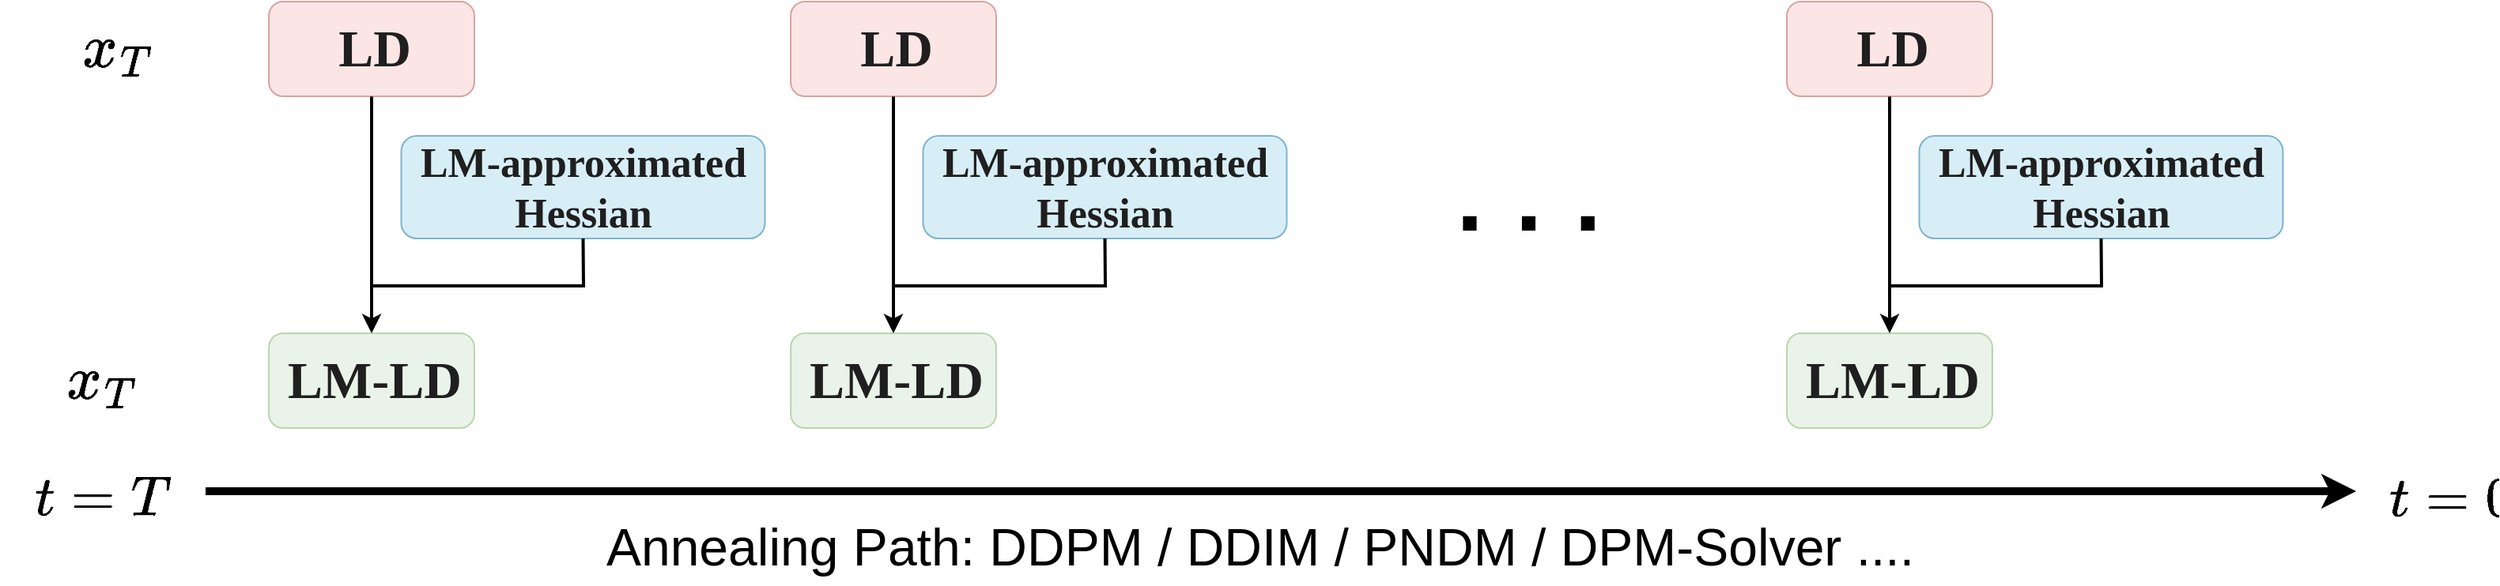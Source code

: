 <mxfile version="24.7.10">
  <diagram name="第 1 页" id="lS-i0Gt15iTJMl3-oWpZ">
    <mxGraphModel dx="1631" dy="932" grid="1" gridSize="10" guides="1" tooltips="1" connect="1" arrows="1" fold="1" page="1" pageScale="1" pageWidth="1654" pageHeight="1169" math="1" shadow="0">
      <root>
        <mxCell id="0" />
        <mxCell id="1" parent="0" />
        <mxCell id="tqPr3qISnYxZAip9u7IL-2" value="" style="rounded=1;whiteSpace=wrap;html=1;fillColor=#d5e8d4;strokeColor=#82b366;opacity=50;" parent="1" vertex="1">
          <mxGeometry x="200" y="380" width="130" height="60" as="geometry" />
        </mxCell>
        <mxCell id="tqPr3qISnYxZAip9u7IL-1" value="&lt;span style=&quot;color: rgb(31, 31, 31); font-family: &amp;quot;Times New Roman&amp;quot;; text-align: left;&quot;&gt;&lt;font style=&quot;font-size: 33px;&quot;&gt;&lt;b&gt;LM-LD&lt;/b&gt;&lt;/font&gt;&lt;/span&gt;" style="rounded=1;whiteSpace=wrap;html=1;fillColor=none;strokeColor=none;opacity=30;gradientColor=none;" parent="1" vertex="1">
          <mxGeometry x="202.5" y="386.87" width="127.5" height="46.25" as="geometry" />
        </mxCell>
        <mxCell id="tqPr3qISnYxZAip9u7IL-3" value="" style="endArrow=classic;html=1;rounded=0;strokeWidth=5;" parent="1" edge="1">
          <mxGeometry width="50" height="50" relative="1" as="geometry">
            <mxPoint x="160" y="480" as="sourcePoint" />
            <mxPoint x="1520" y="480" as="targetPoint" />
          </mxGeometry>
        </mxCell>
        <mxCell id="tqPr3qISnYxZAip9u7IL-4" value="&lt;font style=&quot;font-size: 30px;&quot;&gt;$$t = T$$&lt;/font&gt;" style="text;html=1;align=center;verticalAlign=middle;whiteSpace=wrap;rounded=0;" parent="1" vertex="1">
          <mxGeometry x="30" y="470" width="130" height="30" as="geometry" />
        </mxCell>
        <mxCell id="tqPr3qISnYxZAip9u7IL-5" value="&lt;font style=&quot;font-size: 30px;&quot;&gt;$$t = 0$$&lt;/font&gt;" style="text;html=1;align=center;verticalAlign=middle;whiteSpace=wrap;rounded=0;" parent="1" vertex="1">
          <mxGeometry x="1550" y="470" width="60" height="30" as="geometry" />
        </mxCell>
        <mxCell id="tqPr3qISnYxZAip9u7IL-6" value="&lt;font style=&quot;font-size: 33px;&quot;&gt;Annealing Path: DDPM / DDIM / PNDM / DPM-Solver ....&lt;/font&gt;" style="text;html=1;align=center;verticalAlign=middle;whiteSpace=wrap;rounded=0;" parent="1" vertex="1">
          <mxGeometry x="327" y="500" width="1000" height="30" as="geometry" />
        </mxCell>
        <mxCell id="tqPr3qISnYxZAip9u7IL-13" style="edgeStyle=orthogonalEdgeStyle;rounded=0;orthogonalLoop=1;jettySize=auto;html=1;strokeWidth=2;entryX=0.5;entryY=0;entryDx=0;entryDy=0;" parent="1" source="tqPr3qISnYxZAip9u7IL-7" target="tqPr3qISnYxZAip9u7IL-2" edge="1">
          <mxGeometry relative="1" as="geometry">
            <mxPoint x="265" y="390" as="targetPoint" />
          </mxGeometry>
        </mxCell>
        <mxCell id="tqPr3qISnYxZAip9u7IL-7" value="" style="rounded=1;whiteSpace=wrap;html=1;fillColor=#f8cecc;strokeColor=#b85450;opacity=50;" parent="1" vertex="1">
          <mxGeometry x="200" y="170" width="130" height="60" as="geometry" />
        </mxCell>
        <mxCell id="tqPr3qISnYxZAip9u7IL-8" value="&lt;span style=&quot;color: rgb(31, 31, 31); font-family: &amp;quot;Times New Roman&amp;quot;; text-align: left;&quot;&gt;&lt;font style=&quot;font-size: 33px;&quot;&gt;&lt;b&gt;LD&lt;/b&gt;&lt;/font&gt;&lt;/span&gt;" style="rounded=1;whiteSpace=wrap;html=1;fillColor=none;strokeColor=none;opacity=30;gradientColor=none;" parent="1" vertex="1">
          <mxGeometry x="202.5" y="176.87" width="127.5" height="46.25" as="geometry" />
        </mxCell>
        <mxCell id="tqPr3qISnYxZAip9u7IL-9" value="" style="rounded=1;whiteSpace=wrap;html=1;fillColor=#b1ddf0;strokeColor=#10739e;opacity=50;" parent="1" vertex="1">
          <mxGeometry x="283.75" y="255" width="230" height="65" as="geometry" />
        </mxCell>
        <mxCell id="tqPr3qISnYxZAip9u7IL-10" value="&lt;span style=&quot;color: rgb(31, 31, 31); font-family: &amp;quot;Times New Roman&amp;quot;; text-align: left; font-size: 26px;&quot;&gt;&lt;font style=&quot;font-size: 26px;&quot;&gt;&lt;b style=&quot;&quot;&gt;LM-approximated&lt;/b&gt;&lt;/font&gt;&lt;/span&gt;&lt;div style=&quot;font-size: 26px;&quot;&gt;&lt;span style=&quot;color: rgb(31, 31, 31); font-family: &amp;quot;Times New Roman&amp;quot;; text-align: left;&quot;&gt;&lt;font style=&quot;font-size: 26px;&quot;&gt;&lt;b style=&quot;&quot;&gt;Hessian&lt;/b&gt;&lt;/font&gt;&lt;/span&gt;&lt;/div&gt;" style="rounded=1;whiteSpace=wrap;html=1;fillColor=none;strokeColor=none;opacity=30;gradientColor=none;" parent="1" vertex="1">
          <mxGeometry x="250" y="264.38" width="297.5" height="46.25" as="geometry" />
        </mxCell>
        <mxCell id="tqPr3qISnYxZAip9u7IL-15" value="" style="endArrow=none;html=1;rounded=0;entryX=0.5;entryY=1;entryDx=0;entryDy=0;strokeWidth=2;" parent="1" target="tqPr3qISnYxZAip9u7IL-9" edge="1">
          <mxGeometry width="50" height="50" relative="1" as="geometry">
            <mxPoint x="264" y="350" as="sourcePoint" />
            <mxPoint x="399" y="320" as="targetPoint" />
            <Array as="points">
              <mxPoint x="399" y="350" />
            </Array>
          </mxGeometry>
        </mxCell>
        <mxCell id="tqPr3qISnYxZAip9u7IL-39" value="" style="rounded=1;whiteSpace=wrap;html=1;fillColor=#d5e8d4;strokeColor=#82b366;opacity=50;" parent="1" vertex="1">
          <mxGeometry x="530" y="380" width="130" height="60" as="geometry" />
        </mxCell>
        <mxCell id="tqPr3qISnYxZAip9u7IL-40" value="&lt;span style=&quot;color: rgb(31, 31, 31); font-family: &amp;quot;Times New Roman&amp;quot;; text-align: left;&quot;&gt;&lt;font style=&quot;font-size: 33px;&quot;&gt;&lt;b&gt;LM-LD&lt;/b&gt;&lt;/font&gt;&lt;/span&gt;" style="rounded=1;whiteSpace=wrap;html=1;fillColor=none;strokeColor=none;opacity=30;gradientColor=none;" parent="1" vertex="1">
          <mxGeometry x="532.5" y="386.87" width="127.5" height="46.25" as="geometry" />
        </mxCell>
        <mxCell id="tqPr3qISnYxZAip9u7IL-41" style="edgeStyle=orthogonalEdgeStyle;rounded=0;orthogonalLoop=1;jettySize=auto;html=1;strokeWidth=2;entryX=0.5;entryY=0;entryDx=0;entryDy=0;" parent="1" source="tqPr3qISnYxZAip9u7IL-42" target="tqPr3qISnYxZAip9u7IL-39" edge="1">
          <mxGeometry relative="1" as="geometry">
            <mxPoint x="595" y="390" as="targetPoint" />
          </mxGeometry>
        </mxCell>
        <mxCell id="tqPr3qISnYxZAip9u7IL-42" value="" style="rounded=1;whiteSpace=wrap;html=1;fillColor=#f8cecc;strokeColor=#b85450;opacity=50;" parent="1" vertex="1">
          <mxGeometry x="530" y="170" width="130" height="60" as="geometry" />
        </mxCell>
        <mxCell id="tqPr3qISnYxZAip9u7IL-43" value="&lt;span style=&quot;color: rgb(31, 31, 31); font-family: &amp;quot;Times New Roman&amp;quot;; text-align: left;&quot;&gt;&lt;font style=&quot;font-size: 33px;&quot;&gt;&lt;b&gt;LD&lt;/b&gt;&lt;/font&gt;&lt;/span&gt;" style="rounded=1;whiteSpace=wrap;html=1;fillColor=none;strokeColor=none;opacity=30;gradientColor=none;" parent="1" vertex="1">
          <mxGeometry x="532.5" y="176.87" width="127.5" height="46.25" as="geometry" />
        </mxCell>
        <mxCell id="tqPr3qISnYxZAip9u7IL-44" value="" style="rounded=1;whiteSpace=wrap;html=1;fillColor=#b1ddf0;strokeColor=#10739e;opacity=50;" parent="1" vertex="1">
          <mxGeometry x="613.75" y="255" width="230" height="65" as="geometry" />
        </mxCell>
        <mxCell id="tqPr3qISnYxZAip9u7IL-45" value="&lt;span style=&quot;color: rgb(31, 31, 31); font-family: &amp;quot;Times New Roman&amp;quot;; text-align: left; font-size: 26px;&quot;&gt;&lt;font style=&quot;font-size: 26px;&quot;&gt;&lt;b style=&quot;&quot;&gt;LM-approximated&lt;/b&gt;&lt;/font&gt;&lt;/span&gt;&lt;div style=&quot;font-size: 26px;&quot;&gt;&lt;span style=&quot;color: rgb(31, 31, 31); font-family: &amp;quot;Times New Roman&amp;quot;; text-align: left;&quot;&gt;&lt;font style=&quot;font-size: 26px;&quot;&gt;&lt;b style=&quot;&quot;&gt;Hessian&lt;/b&gt;&lt;/font&gt;&lt;/span&gt;&lt;/div&gt;" style="rounded=1;whiteSpace=wrap;html=1;fillColor=none;strokeColor=none;opacity=30;gradientColor=none;" parent="1" vertex="1">
          <mxGeometry x="580" y="264.38" width="297.5" height="46.25" as="geometry" />
        </mxCell>
        <mxCell id="tqPr3qISnYxZAip9u7IL-46" value="" style="endArrow=none;html=1;rounded=0;entryX=0.5;entryY=1;entryDx=0;entryDy=0;strokeWidth=2;" parent="1" target="tqPr3qISnYxZAip9u7IL-44" edge="1">
          <mxGeometry width="50" height="50" relative="1" as="geometry">
            <mxPoint x="594" y="350" as="sourcePoint" />
            <mxPoint x="729" y="320" as="targetPoint" />
            <Array as="points">
              <mxPoint x="729" y="350" />
            </Array>
          </mxGeometry>
        </mxCell>
        <mxCell id="tqPr3qISnYxZAip9u7IL-47" value="" style="rounded=1;whiteSpace=wrap;html=1;fillColor=#d5e8d4;strokeColor=#82b366;opacity=50;" parent="1" vertex="1">
          <mxGeometry x="1160" y="380" width="130" height="60" as="geometry" />
        </mxCell>
        <mxCell id="tqPr3qISnYxZAip9u7IL-48" value="&lt;span style=&quot;color: rgb(31, 31, 31); font-family: &amp;quot;Times New Roman&amp;quot;; text-align: left;&quot;&gt;&lt;font style=&quot;font-size: 33px;&quot;&gt;&lt;b&gt;LM-LD&lt;/b&gt;&lt;/font&gt;&lt;/span&gt;" style="rounded=1;whiteSpace=wrap;html=1;fillColor=none;strokeColor=none;opacity=30;gradientColor=none;" parent="1" vertex="1">
          <mxGeometry x="1162.5" y="386.87" width="127.5" height="46.25" as="geometry" />
        </mxCell>
        <mxCell id="tqPr3qISnYxZAip9u7IL-49" style="edgeStyle=orthogonalEdgeStyle;rounded=0;orthogonalLoop=1;jettySize=auto;html=1;strokeWidth=2;entryX=0.5;entryY=0;entryDx=0;entryDy=0;" parent="1" source="tqPr3qISnYxZAip9u7IL-50" target="tqPr3qISnYxZAip9u7IL-47" edge="1">
          <mxGeometry relative="1" as="geometry">
            <mxPoint x="1225" y="390" as="targetPoint" />
          </mxGeometry>
        </mxCell>
        <mxCell id="tqPr3qISnYxZAip9u7IL-50" value="" style="rounded=1;whiteSpace=wrap;html=1;fillColor=#f8cecc;strokeColor=#b85450;opacity=50;" parent="1" vertex="1">
          <mxGeometry x="1160" y="170" width="130" height="60" as="geometry" />
        </mxCell>
        <mxCell id="tqPr3qISnYxZAip9u7IL-51" value="&lt;span style=&quot;color: rgb(31, 31, 31); font-family: &amp;quot;Times New Roman&amp;quot;; text-align: left;&quot;&gt;&lt;font style=&quot;font-size: 33px;&quot;&gt;&lt;b&gt;LD&lt;/b&gt;&lt;/font&gt;&lt;/span&gt;" style="rounded=1;whiteSpace=wrap;html=1;fillColor=none;strokeColor=none;opacity=30;gradientColor=none;" parent="1" vertex="1">
          <mxGeometry x="1162.5" y="176.87" width="127.5" height="46.25" as="geometry" />
        </mxCell>
        <mxCell id="tqPr3qISnYxZAip9u7IL-52" value="" style="rounded=1;whiteSpace=wrap;html=1;fillColor=#b1ddf0;strokeColor=#10739e;opacity=50;" parent="1" vertex="1">
          <mxGeometry x="1243.75" y="255" width="230" height="65" as="geometry" />
        </mxCell>
        <mxCell id="tqPr3qISnYxZAip9u7IL-53" value="&lt;span style=&quot;color: rgb(31, 31, 31); font-family: &amp;quot;Times New Roman&amp;quot;; text-align: left; font-size: 26px;&quot;&gt;&lt;font style=&quot;font-size: 26px;&quot;&gt;&lt;b style=&quot;&quot;&gt;LM-approximated&lt;/b&gt;&lt;/font&gt;&lt;/span&gt;&lt;div style=&quot;font-size: 26px;&quot;&gt;&lt;span style=&quot;color: rgb(31, 31, 31); font-family: &amp;quot;Times New Roman&amp;quot;; text-align: left;&quot;&gt;&lt;font style=&quot;font-size: 26px;&quot;&gt;&lt;b style=&quot;&quot;&gt;Hessian&lt;/b&gt;&lt;/font&gt;&lt;/span&gt;&lt;/div&gt;" style="rounded=1;whiteSpace=wrap;html=1;fillColor=none;strokeColor=none;opacity=30;gradientColor=none;" parent="1" vertex="1">
          <mxGeometry x="1210" y="264.38" width="297.5" height="46.25" as="geometry" />
        </mxCell>
        <mxCell id="tqPr3qISnYxZAip9u7IL-54" value="" style="endArrow=none;html=1;rounded=0;entryX=0.5;entryY=1;entryDx=0;entryDy=0;strokeWidth=2;" parent="1" target="tqPr3qISnYxZAip9u7IL-52" edge="1">
          <mxGeometry width="50" height="50" relative="1" as="geometry">
            <mxPoint x="1224" y="350" as="sourcePoint" />
            <mxPoint x="1359" y="320" as="targetPoint" />
            <Array as="points">
              <mxPoint x="1359" y="350" />
            </Array>
          </mxGeometry>
        </mxCell>
        <mxCell id="tqPr3qISnYxZAip9u7IL-55" value="&lt;font size=&quot;1&quot; style=&quot;&quot;&gt;&lt;b style=&quot;font-size: 61px;&quot;&gt;&amp;nbsp;· · ·&lt;/b&gt;&lt;/font&gt;" style="text;html=1;align=center;verticalAlign=middle;whiteSpace=wrap;rounded=0;" parent="1" vertex="1">
          <mxGeometry x="920" y="280" width="140" height="60" as="geometry" />
        </mxCell>
        <mxCell id="tqPr3qISnYxZAip9u7IL-58" value="&lt;font style=&quot;font-size: 33px;&quot;&gt;$$x_T$$&lt;/font&gt;" style="text;html=1;align=center;verticalAlign=middle;whiteSpace=wrap;rounded=0;" parent="1" vertex="1">
          <mxGeometry x="30" y="395" width="130" height="30" as="geometry" />
        </mxCell>
        <mxCell id="y4yGmVKCfS3PrLfLOZ-u-1" value="&lt;font style=&quot;font-size: 33px;&quot;&gt;$$x_T$$&lt;/font&gt;" style="text;html=1;align=center;verticalAlign=middle;whiteSpace=wrap;rounded=0;" vertex="1" parent="1">
          <mxGeometry x="40" y="184.99" width="130" height="30" as="geometry" />
        </mxCell>
      </root>
    </mxGraphModel>
  </diagram>
</mxfile>

